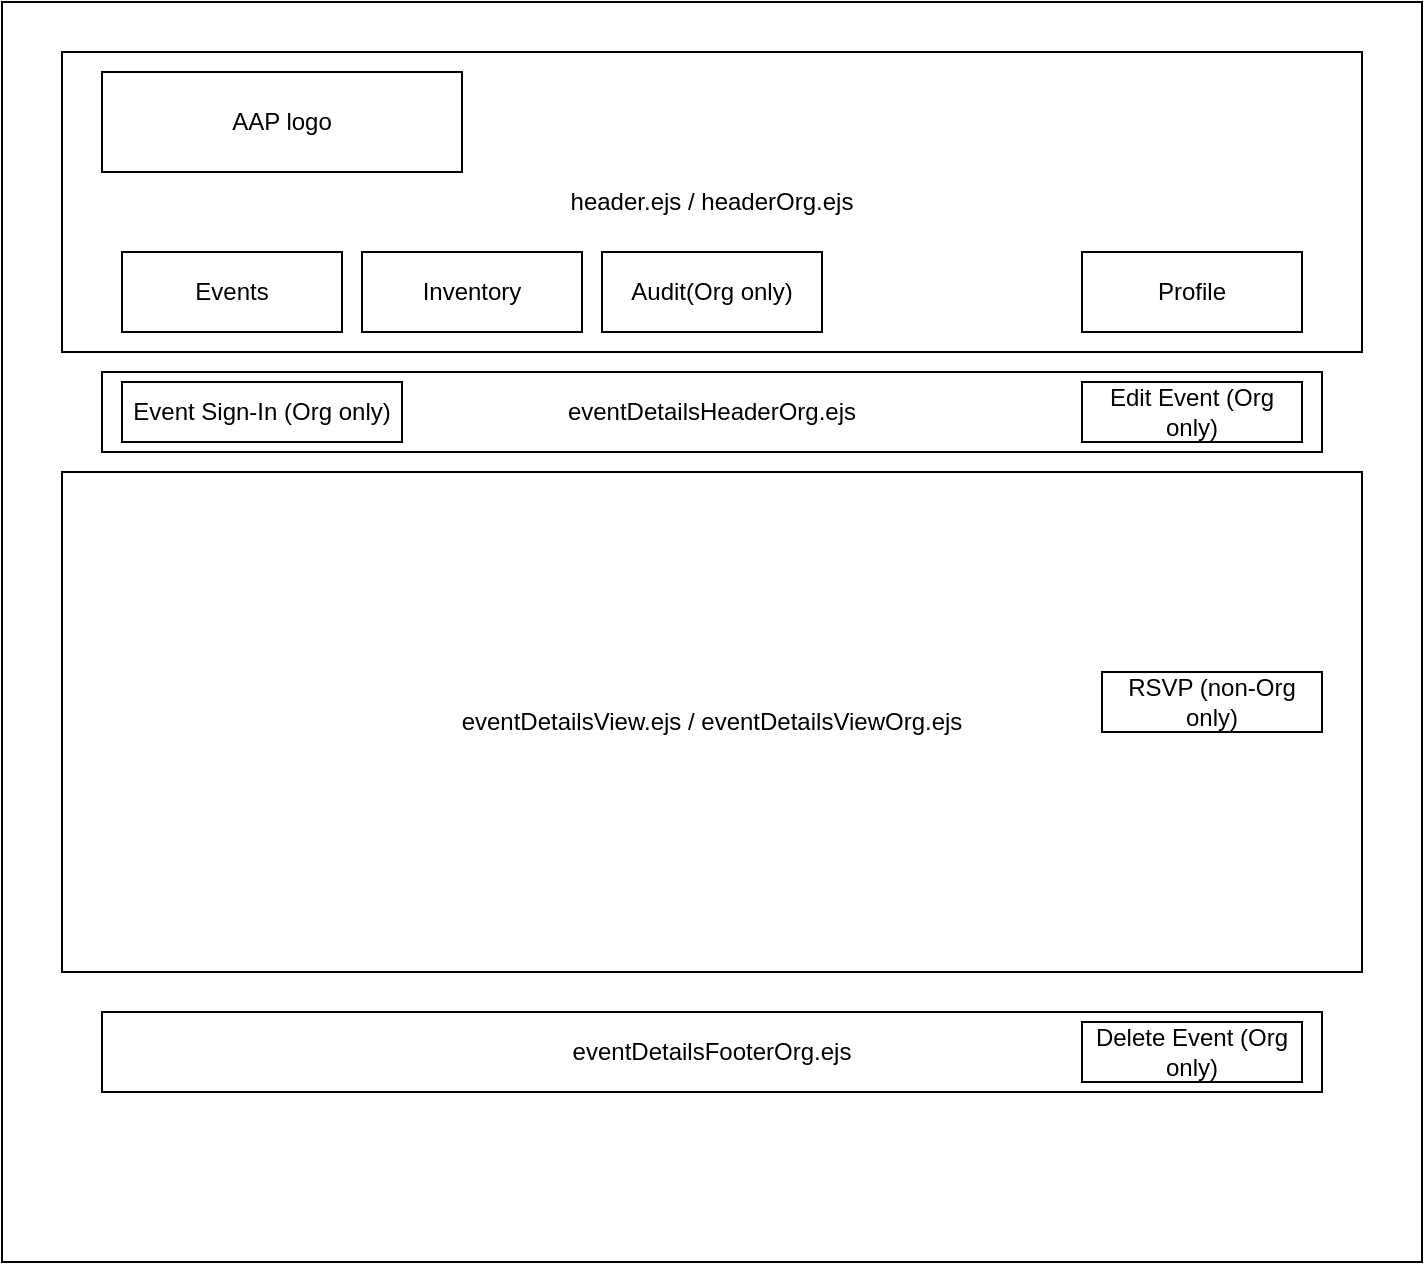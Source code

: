 <mxfile version="13.10.9" type="device"><diagram id="5MNLaXxExGbXkL5at1UL" name="Page-1"><mxGraphModel dx="1502" dy="634" grid="1" gridSize="10" guides="1" tooltips="1" connect="1" arrows="1" fold="1" page="1" pageScale="1" pageWidth="850" pageHeight="1100" math="0" shadow="0"><root><mxCell id="0"/><mxCell id="1" parent="0"/><mxCell id="fhRzHyF2KAnNo8-zVwFa-1" value="" style="rounded=0;whiteSpace=wrap;html=1;" parent="1" vertex="1"><mxGeometry x="80" y="35" width="710" height="630" as="geometry"/></mxCell><mxCell id="fhRzHyF2KAnNo8-zVwFa-2" value="header.ejs / headerOrg.ejs" style="rounded=0;whiteSpace=wrap;html=1;" parent="1" vertex="1"><mxGeometry x="110" y="60" width="650" height="150" as="geometry"/></mxCell><mxCell id="fhRzHyF2KAnNo8-zVwFa-3" value="&lt;div&gt;AAP logo&lt;/div&gt;" style="rounded=0;whiteSpace=wrap;html=1;" parent="1" vertex="1"><mxGeometry x="130" y="70" width="180" height="50" as="geometry"/></mxCell><mxCell id="fhRzHyF2KAnNo8-zVwFa-4" value="Events" style="rounded=0;whiteSpace=wrap;html=1;" parent="1" vertex="1"><mxGeometry x="140" y="160" width="110" height="40" as="geometry"/></mxCell><mxCell id="fhRzHyF2KAnNo8-zVwFa-5" value="Inventory" style="rounded=0;whiteSpace=wrap;html=1;" parent="1" vertex="1"><mxGeometry x="260" y="160" width="110" height="40" as="geometry"/></mxCell><mxCell id="fhRzHyF2KAnNo8-zVwFa-6" value="Audit(Org only)" style="rounded=0;whiteSpace=wrap;html=1;" parent="1" vertex="1"><mxGeometry x="380" y="160" width="110" height="40" as="geometry"/></mxCell><mxCell id="fhRzHyF2KAnNo8-zVwFa-8" value="Profile" style="rounded=0;whiteSpace=wrap;html=1;" parent="1" vertex="1"><mxGeometry x="620" y="160" width="110" height="40" as="geometry"/></mxCell><mxCell id="fhRzHyF2KAnNo8-zVwFa-11" value="&lt;div&gt;eventDetailsView.ejs / eventDetailsViewOrg.ejs&lt;/div&gt;" style="rounded=0;whiteSpace=wrap;html=1;" parent="1" vertex="1"><mxGeometry x="110" y="270" width="650" height="250" as="geometry"/></mxCell><mxCell id="uExlRv2WEpMqOlQdl2cv-1" value="eventDetailsHeaderOrg.ejs" style="rounded=0;whiteSpace=wrap;html=1;" vertex="1" parent="1"><mxGeometry x="130" y="220" width="610" height="40" as="geometry"/></mxCell><mxCell id="uExlRv2WEpMqOlQdl2cv-2" value="Event Sign-In (Org only)" style="rounded=0;whiteSpace=wrap;html=1;" vertex="1" parent="1"><mxGeometry x="140" y="225" width="140" height="30" as="geometry"/></mxCell><mxCell id="uExlRv2WEpMqOlQdl2cv-3" value="Edit Event (Org only)" style="rounded=0;whiteSpace=wrap;html=1;" vertex="1" parent="1"><mxGeometry x="620" y="225" width="110" height="30" as="geometry"/></mxCell><mxCell id="uExlRv2WEpMqOlQdl2cv-5" value="eventDetailsFooterOrg.ejs" style="rounded=0;whiteSpace=wrap;html=1;" vertex="1" parent="1"><mxGeometry x="130" y="540" width="610" height="40" as="geometry"/></mxCell><mxCell id="uExlRv2WEpMqOlQdl2cv-6" value="Delete Event (Org only)" style="rounded=0;whiteSpace=wrap;html=1;" vertex="1" parent="1"><mxGeometry x="620" y="545" width="110" height="30" as="geometry"/></mxCell><mxCell id="uExlRv2WEpMqOlQdl2cv-11" value="RSVP (non-Org only)" style="rounded=0;whiteSpace=wrap;html=1;" vertex="1" parent="1"><mxGeometry x="630" y="370" width="110" height="30" as="geometry"/></mxCell></root></mxGraphModel></diagram></mxfile>